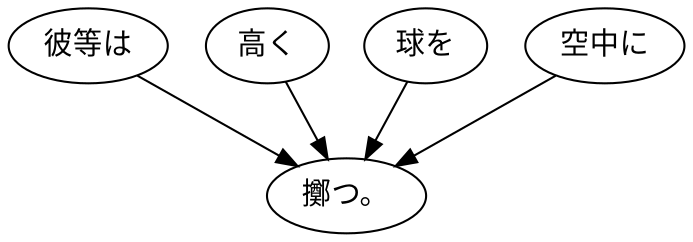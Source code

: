 digraph graph975 {
	node0 [label="彼等は"];
	node1 [label="高く"];
	node2 [label="球を"];
	node3 [label="空中に"];
	node4 [label="擲つ。"];
	node0 -> node4;
	node1 -> node4;
	node2 -> node4;
	node3 -> node4;
}
